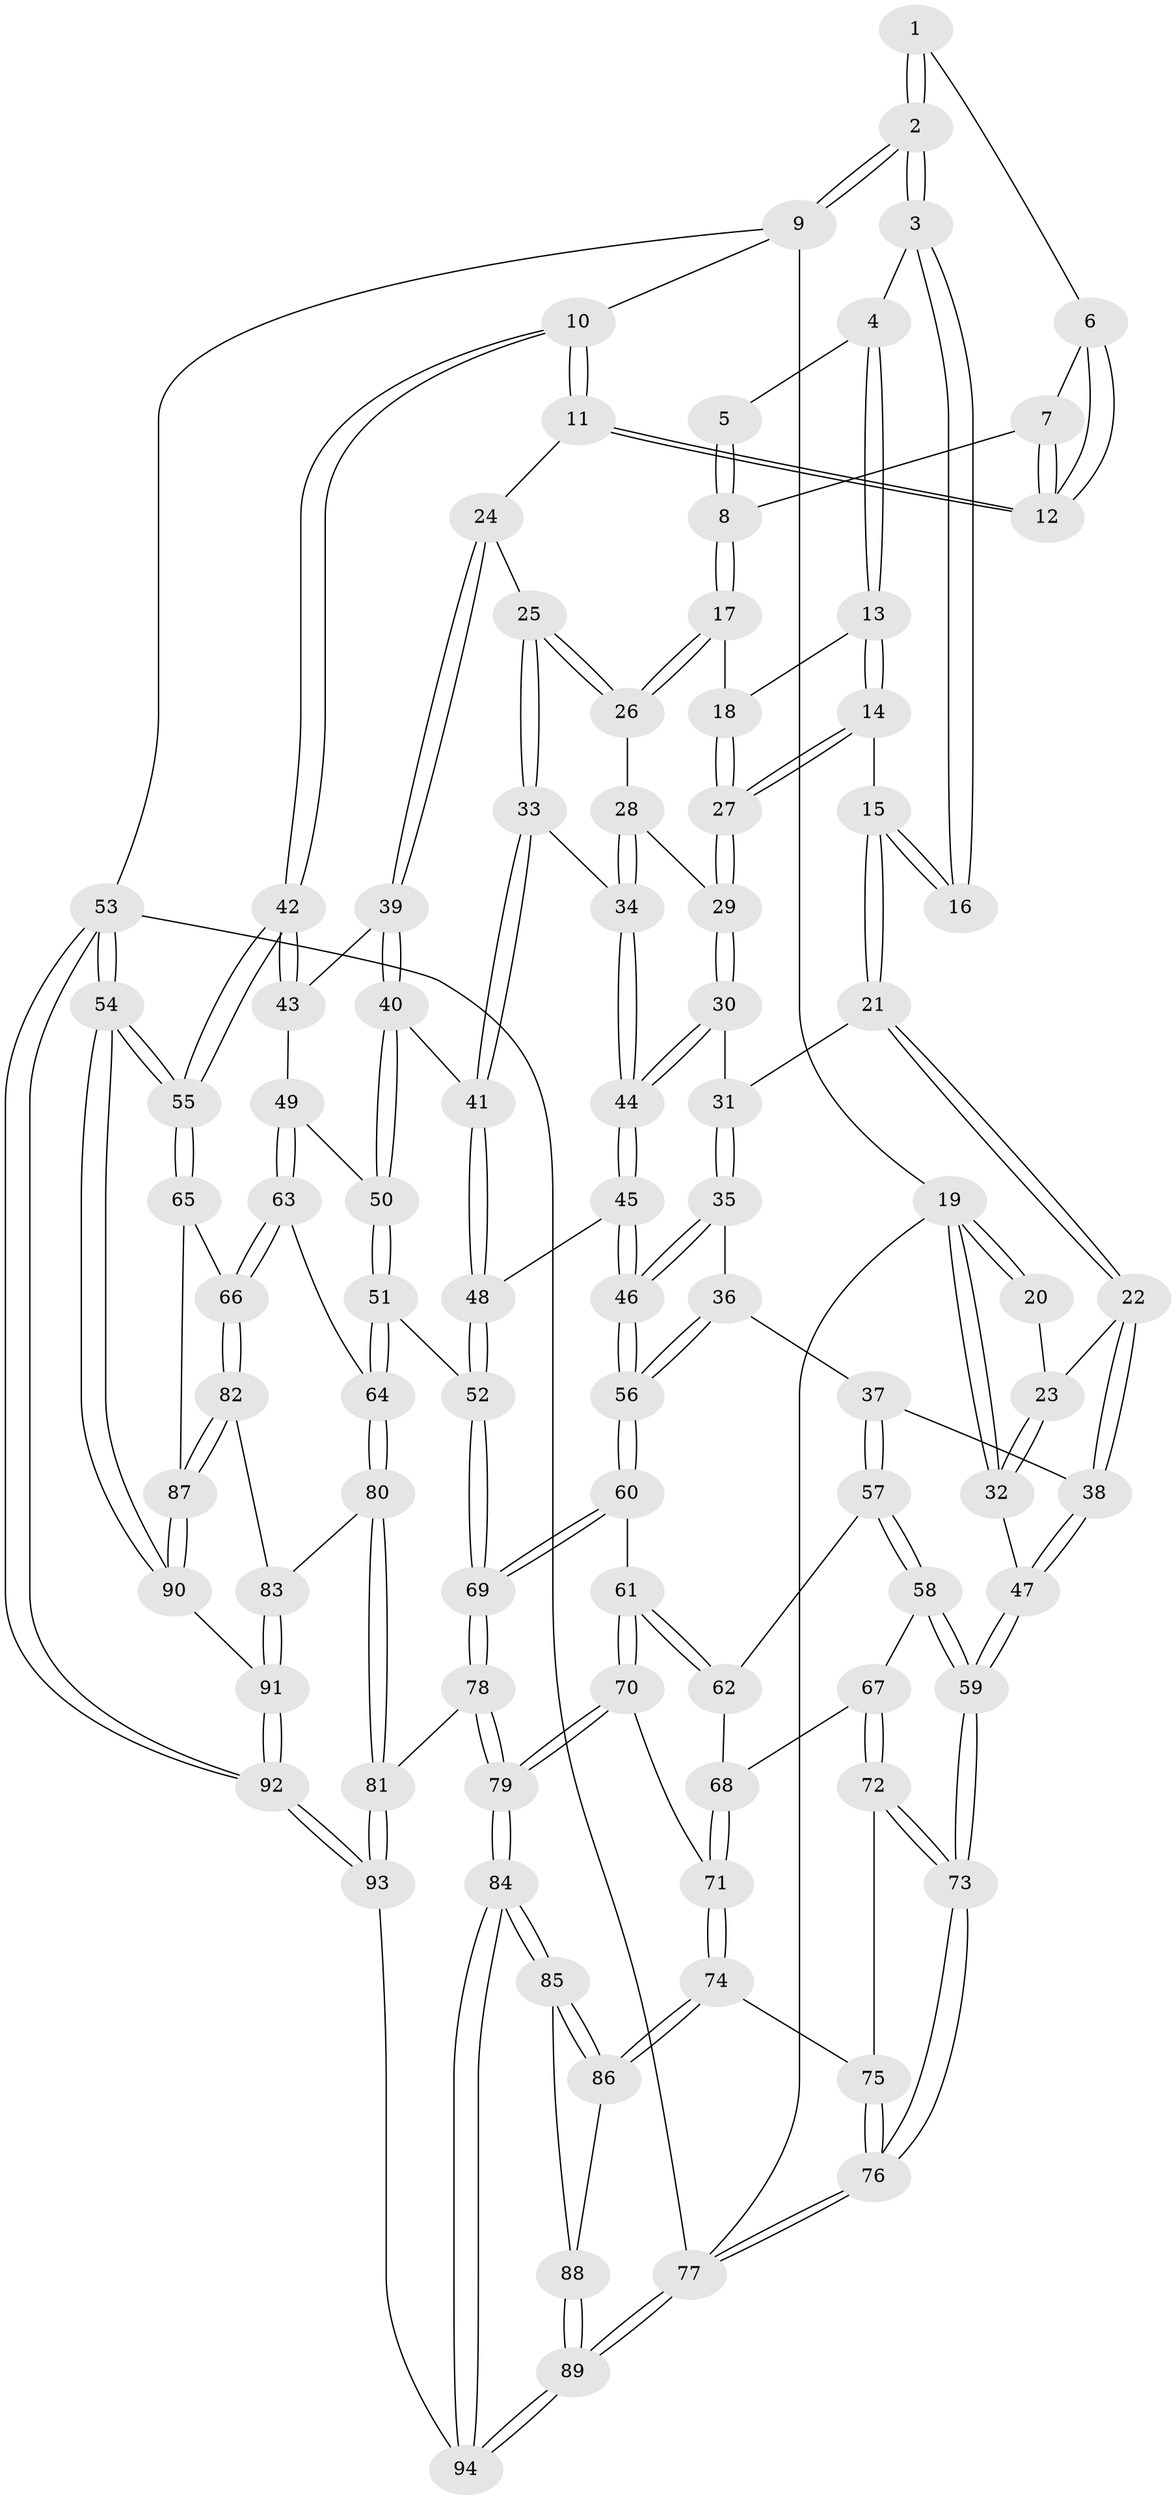 // Generated by graph-tools (version 1.1) at 2025/38/03/09/25 02:38:20]
// undirected, 94 vertices, 232 edges
graph export_dot {
graph [start="1"]
  node [color=gray90,style=filled];
  1 [pos="+0.719142031315125+0.1029855562299772"];
  2 [pos="+1+0"];
  3 [pos="+0.4520453875401308+0"];
  4 [pos="+0.5084840824452256+0"];
  5 [pos="+0.6470240958835799+0.10384832884193802"];
  6 [pos="+0.7146709172498832+0.12153937671773633"];
  7 [pos="+0.6928184718251538+0.1480182590718683"];
  8 [pos="+0.665520219271174+0.1601289717082005"];
  9 [pos="+1+0"];
  10 [pos="+1+0.10395672827845248"];
  11 [pos="+0.8029901962742448+0.26316672570695165"];
  12 [pos="+0.7550973904188203+0.19980664610909493"];
  13 [pos="+0.5330674373427847+0.08526565594679537"];
  14 [pos="+0.5006966390949946+0.24742007939945843"];
  15 [pos="+0.3933739665157539+0.015600662706330115"];
  16 [pos="+0.40483132933590915+0"];
  17 [pos="+0.6465999370101726+0.21286573462149821"];
  18 [pos="+0.6071795359106816+0.19911397939429423"];
  19 [pos="+0+0"];
  20 [pos="+0.33039256785582594+0"];
  21 [pos="+0.36840760670095235+0.24921914737100495"];
  22 [pos="+0.2211221961629866+0.29782286579571915"];
  23 [pos="+0.1567826001426215+0.20506629511001254"];
  24 [pos="+0.7958072917182826+0.2674987228166608"];
  25 [pos="+0.7675310689705505+0.2703571638047439"];
  26 [pos="+0.6891968171988413+0.26616271479542136"];
  27 [pos="+0.4958018299989232+0.2847235944875164"];
  28 [pos="+0.64586518057582+0.30682852155684637"];
  29 [pos="+0.4894767532999742+0.29605915071925354"];
  30 [pos="+0.4808871603132073+0.3023519254924326"];
  31 [pos="+0.4266837770913199+0.28926029623262506"];
  32 [pos="+0+0.15259939752058727"];
  33 [pos="+0.675943605743103+0.42781330116768307"];
  34 [pos="+0.6299113101651667+0.41578234330902586"];
  35 [pos="+0.37902285587047196+0.3894024924127832"];
  36 [pos="+0.2446192672396643+0.4476029847091554"];
  37 [pos="+0.23104790538055098+0.4448872169079858"];
  38 [pos="+0.21770367316500855+0.3149996848731975"];
  39 [pos="+0.7796629117386038+0.403549753503154"];
  40 [pos="+0.7445123881637995+0.46731014997585596"];
  41 [pos="+0.7394270328677129+0.46589991161688904"];
  42 [pos="+1+0.23600637794027327"];
  43 [pos="+0.9294458890455257+0.4437126154560428"];
  44 [pos="+0.5295636987877393+0.46693513897098393"];
  45 [pos="+0.5242539846129078+0.4805996872295156"];
  46 [pos="+0.4741422752214643+0.5174453672507819"];
  47 [pos="+0+0.42057065162107055"];
  48 [pos="+0.6130868891460929+0.5475222829014057"];
  49 [pos="+0.8759706632036435+0.5096917846857518"];
  50 [pos="+0.7621204711569897+0.49565393695742754"];
  51 [pos="+0.7224226251372123+0.6355413073847006"];
  52 [pos="+0.675533383368839+0.6375299650876601"];
  53 [pos="+1+1"];
  54 [pos="+1+1"];
  55 [pos="+1+0.6741068750266664"];
  56 [pos="+0.445583992604834+0.548946676598457"];
  57 [pos="+0.22949594359723577+0.44673611114877965"];
  58 [pos="+0+0.4590760395208434"];
  59 [pos="+0+0.44097418528772864"];
  60 [pos="+0.44480078455639827+0.5537988104399755"];
  61 [pos="+0.35610285358839217+0.6449947988270733"];
  62 [pos="+0.22399587382398817+0.46858958893502495"];
  63 [pos="+0.8993190347489621+0.6540728287031778"];
  64 [pos="+0.7325609732858986+0.6423223707310391"];
  65 [pos="+0.9872450435651995+0.6867555957851623"];
  66 [pos="+0.9357922488655083+0.6842688384959703"];
  67 [pos="+0.0930732869510419+0.5937161375406237"];
  68 [pos="+0.1932804929084392+0.5598627262542064"];
  69 [pos="+0.5610807043733392+0.7374556737196023"];
  70 [pos="+0.32264484729780474+0.6875637326115838"];
  71 [pos="+0.2641748089490202+0.6931110811570426"];
  72 [pos="+0.08939131167457373+0.6223881354239231"];
  73 [pos="+0+0.7351523088600779"];
  74 [pos="+0.2080808529662603+0.752842679957631"];
  75 [pos="+0.09229617804896993+0.7588337067215201"];
  76 [pos="+0+1"];
  77 [pos="+0+1"];
  78 [pos="+0.5416428480340794+0.829178153011048"];
  79 [pos="+0.4782147174353465+0.8609108025425188"];
  80 [pos="+0.7616310819511238+0.8439790734740015"];
  81 [pos="+0.6855019905690062+0.8877667432867765"];
  82 [pos="+0.8489106195790587+0.8091720921255363"];
  83 [pos="+0.7619462478551945+0.8439619808136969"];
  84 [pos="+0.4744187251525964+0.8663891858308068"];
  85 [pos="+0.44500905867425883+0.8629446001777855"];
  86 [pos="+0.22703947473563474+0.8028850264299995"];
  87 [pos="+0.940239981220763+0.8983253940364155"];
  88 [pos="+0.23355713488462712+0.8719690609159105"];
  89 [pos="+0.14721134631811075+1"];
  90 [pos="+0.9449869291759093+0.9054545554088874"];
  91 [pos="+0.858505134776597+0.9461829869377654"];
  92 [pos="+0.8095916526596442+1"];
  93 [pos="+0.7489796461603919+1"];
  94 [pos="+0.3622259288639084+1"];
  1 -- 2;
  1 -- 2;
  1 -- 6;
  2 -- 3;
  2 -- 3;
  2 -- 9;
  2 -- 9;
  3 -- 4;
  3 -- 16;
  3 -- 16;
  4 -- 5;
  4 -- 13;
  4 -- 13;
  5 -- 8;
  5 -- 8;
  6 -- 7;
  6 -- 12;
  6 -- 12;
  7 -- 8;
  7 -- 12;
  7 -- 12;
  8 -- 17;
  8 -- 17;
  9 -- 10;
  9 -- 19;
  9 -- 53;
  10 -- 11;
  10 -- 11;
  10 -- 42;
  10 -- 42;
  11 -- 12;
  11 -- 12;
  11 -- 24;
  13 -- 14;
  13 -- 14;
  13 -- 18;
  14 -- 15;
  14 -- 27;
  14 -- 27;
  15 -- 16;
  15 -- 16;
  15 -- 21;
  15 -- 21;
  17 -- 18;
  17 -- 26;
  17 -- 26;
  18 -- 27;
  18 -- 27;
  19 -- 20;
  19 -- 20;
  19 -- 32;
  19 -- 32;
  19 -- 77;
  20 -- 23;
  21 -- 22;
  21 -- 22;
  21 -- 31;
  22 -- 23;
  22 -- 38;
  22 -- 38;
  23 -- 32;
  23 -- 32;
  24 -- 25;
  24 -- 39;
  24 -- 39;
  25 -- 26;
  25 -- 26;
  25 -- 33;
  25 -- 33;
  26 -- 28;
  27 -- 29;
  27 -- 29;
  28 -- 29;
  28 -- 34;
  28 -- 34;
  29 -- 30;
  29 -- 30;
  30 -- 31;
  30 -- 44;
  30 -- 44;
  31 -- 35;
  31 -- 35;
  32 -- 47;
  33 -- 34;
  33 -- 41;
  33 -- 41;
  34 -- 44;
  34 -- 44;
  35 -- 36;
  35 -- 46;
  35 -- 46;
  36 -- 37;
  36 -- 56;
  36 -- 56;
  37 -- 38;
  37 -- 57;
  37 -- 57;
  38 -- 47;
  38 -- 47;
  39 -- 40;
  39 -- 40;
  39 -- 43;
  40 -- 41;
  40 -- 50;
  40 -- 50;
  41 -- 48;
  41 -- 48;
  42 -- 43;
  42 -- 43;
  42 -- 55;
  42 -- 55;
  43 -- 49;
  44 -- 45;
  44 -- 45;
  45 -- 46;
  45 -- 46;
  45 -- 48;
  46 -- 56;
  46 -- 56;
  47 -- 59;
  47 -- 59;
  48 -- 52;
  48 -- 52;
  49 -- 50;
  49 -- 63;
  49 -- 63;
  50 -- 51;
  50 -- 51;
  51 -- 52;
  51 -- 64;
  51 -- 64;
  52 -- 69;
  52 -- 69;
  53 -- 54;
  53 -- 54;
  53 -- 92;
  53 -- 92;
  53 -- 77;
  54 -- 55;
  54 -- 55;
  54 -- 90;
  54 -- 90;
  55 -- 65;
  55 -- 65;
  56 -- 60;
  56 -- 60;
  57 -- 58;
  57 -- 58;
  57 -- 62;
  58 -- 59;
  58 -- 59;
  58 -- 67;
  59 -- 73;
  59 -- 73;
  60 -- 61;
  60 -- 69;
  60 -- 69;
  61 -- 62;
  61 -- 62;
  61 -- 70;
  61 -- 70;
  62 -- 68;
  63 -- 64;
  63 -- 66;
  63 -- 66;
  64 -- 80;
  64 -- 80;
  65 -- 66;
  65 -- 87;
  66 -- 82;
  66 -- 82;
  67 -- 68;
  67 -- 72;
  67 -- 72;
  68 -- 71;
  68 -- 71;
  69 -- 78;
  69 -- 78;
  70 -- 71;
  70 -- 79;
  70 -- 79;
  71 -- 74;
  71 -- 74;
  72 -- 73;
  72 -- 73;
  72 -- 75;
  73 -- 76;
  73 -- 76;
  74 -- 75;
  74 -- 86;
  74 -- 86;
  75 -- 76;
  75 -- 76;
  76 -- 77;
  76 -- 77;
  77 -- 89;
  77 -- 89;
  78 -- 79;
  78 -- 79;
  78 -- 81;
  79 -- 84;
  79 -- 84;
  80 -- 81;
  80 -- 81;
  80 -- 83;
  81 -- 93;
  81 -- 93;
  82 -- 83;
  82 -- 87;
  82 -- 87;
  83 -- 91;
  83 -- 91;
  84 -- 85;
  84 -- 85;
  84 -- 94;
  84 -- 94;
  85 -- 86;
  85 -- 86;
  85 -- 88;
  86 -- 88;
  87 -- 90;
  87 -- 90;
  88 -- 89;
  88 -- 89;
  89 -- 94;
  89 -- 94;
  90 -- 91;
  91 -- 92;
  91 -- 92;
  92 -- 93;
  92 -- 93;
  93 -- 94;
}

